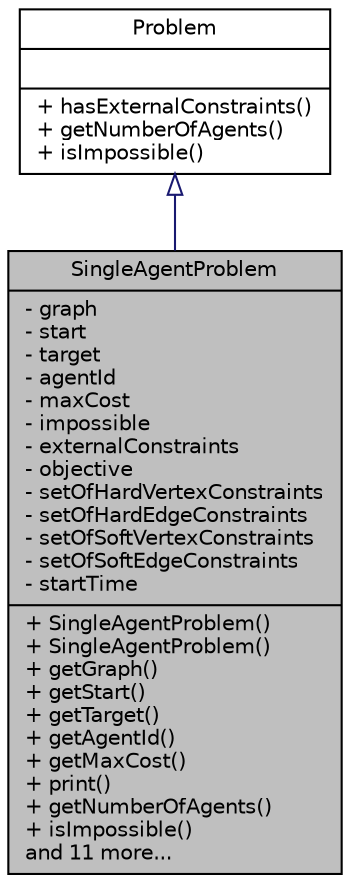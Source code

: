 digraph "SingleAgentProblem"
{
 // INTERACTIVE_SVG=YES
 // LATEX_PDF_SIZE
  edge [fontname="Helvetica",fontsize="10",labelfontname="Helvetica",labelfontsize="10"];
  node [fontname="Helvetica",fontsize="10",shape=record];
  Node1 [label="{SingleAgentProblem\n|- graph\l- start\l- target\l- agentId\l- maxCost\l- impossible\l- externalConstraints\l- objective\l- setOfHardVertexConstraints\l- setOfHardEdgeConstraints\l- setOfSoftVertexConstraints\l- setOfSoftEdgeConstraints\l- startTime\l|+ SingleAgentProblem()\l+ SingleAgentProblem()\l+ getGraph()\l+ getStart()\l+ getTarget()\l+ getAgentId()\l+ getMaxCost()\l+ print()\l+ getNumberOfAgents()\l+ isImpossible()\land 11 more...\l}",height=0.2,width=0.4,color="black", fillcolor="grey75", style="filled", fontcolor="black",tooltip="Specific class for single-agent problems."];
  Node2 -> Node1 [dir="back",color="midnightblue",fontsize="10",style="solid",arrowtail="onormal",fontname="Helvetica"];
  Node2 [label="{Problem\n||+ hasExternalConstraints()\l+ getNumberOfAgents()\l+ isImpossible()\l}",height=0.2,width=0.4,color="black", fillcolor="white", style="filled",URL="$classProblem.html",tooltip=" "];
}
